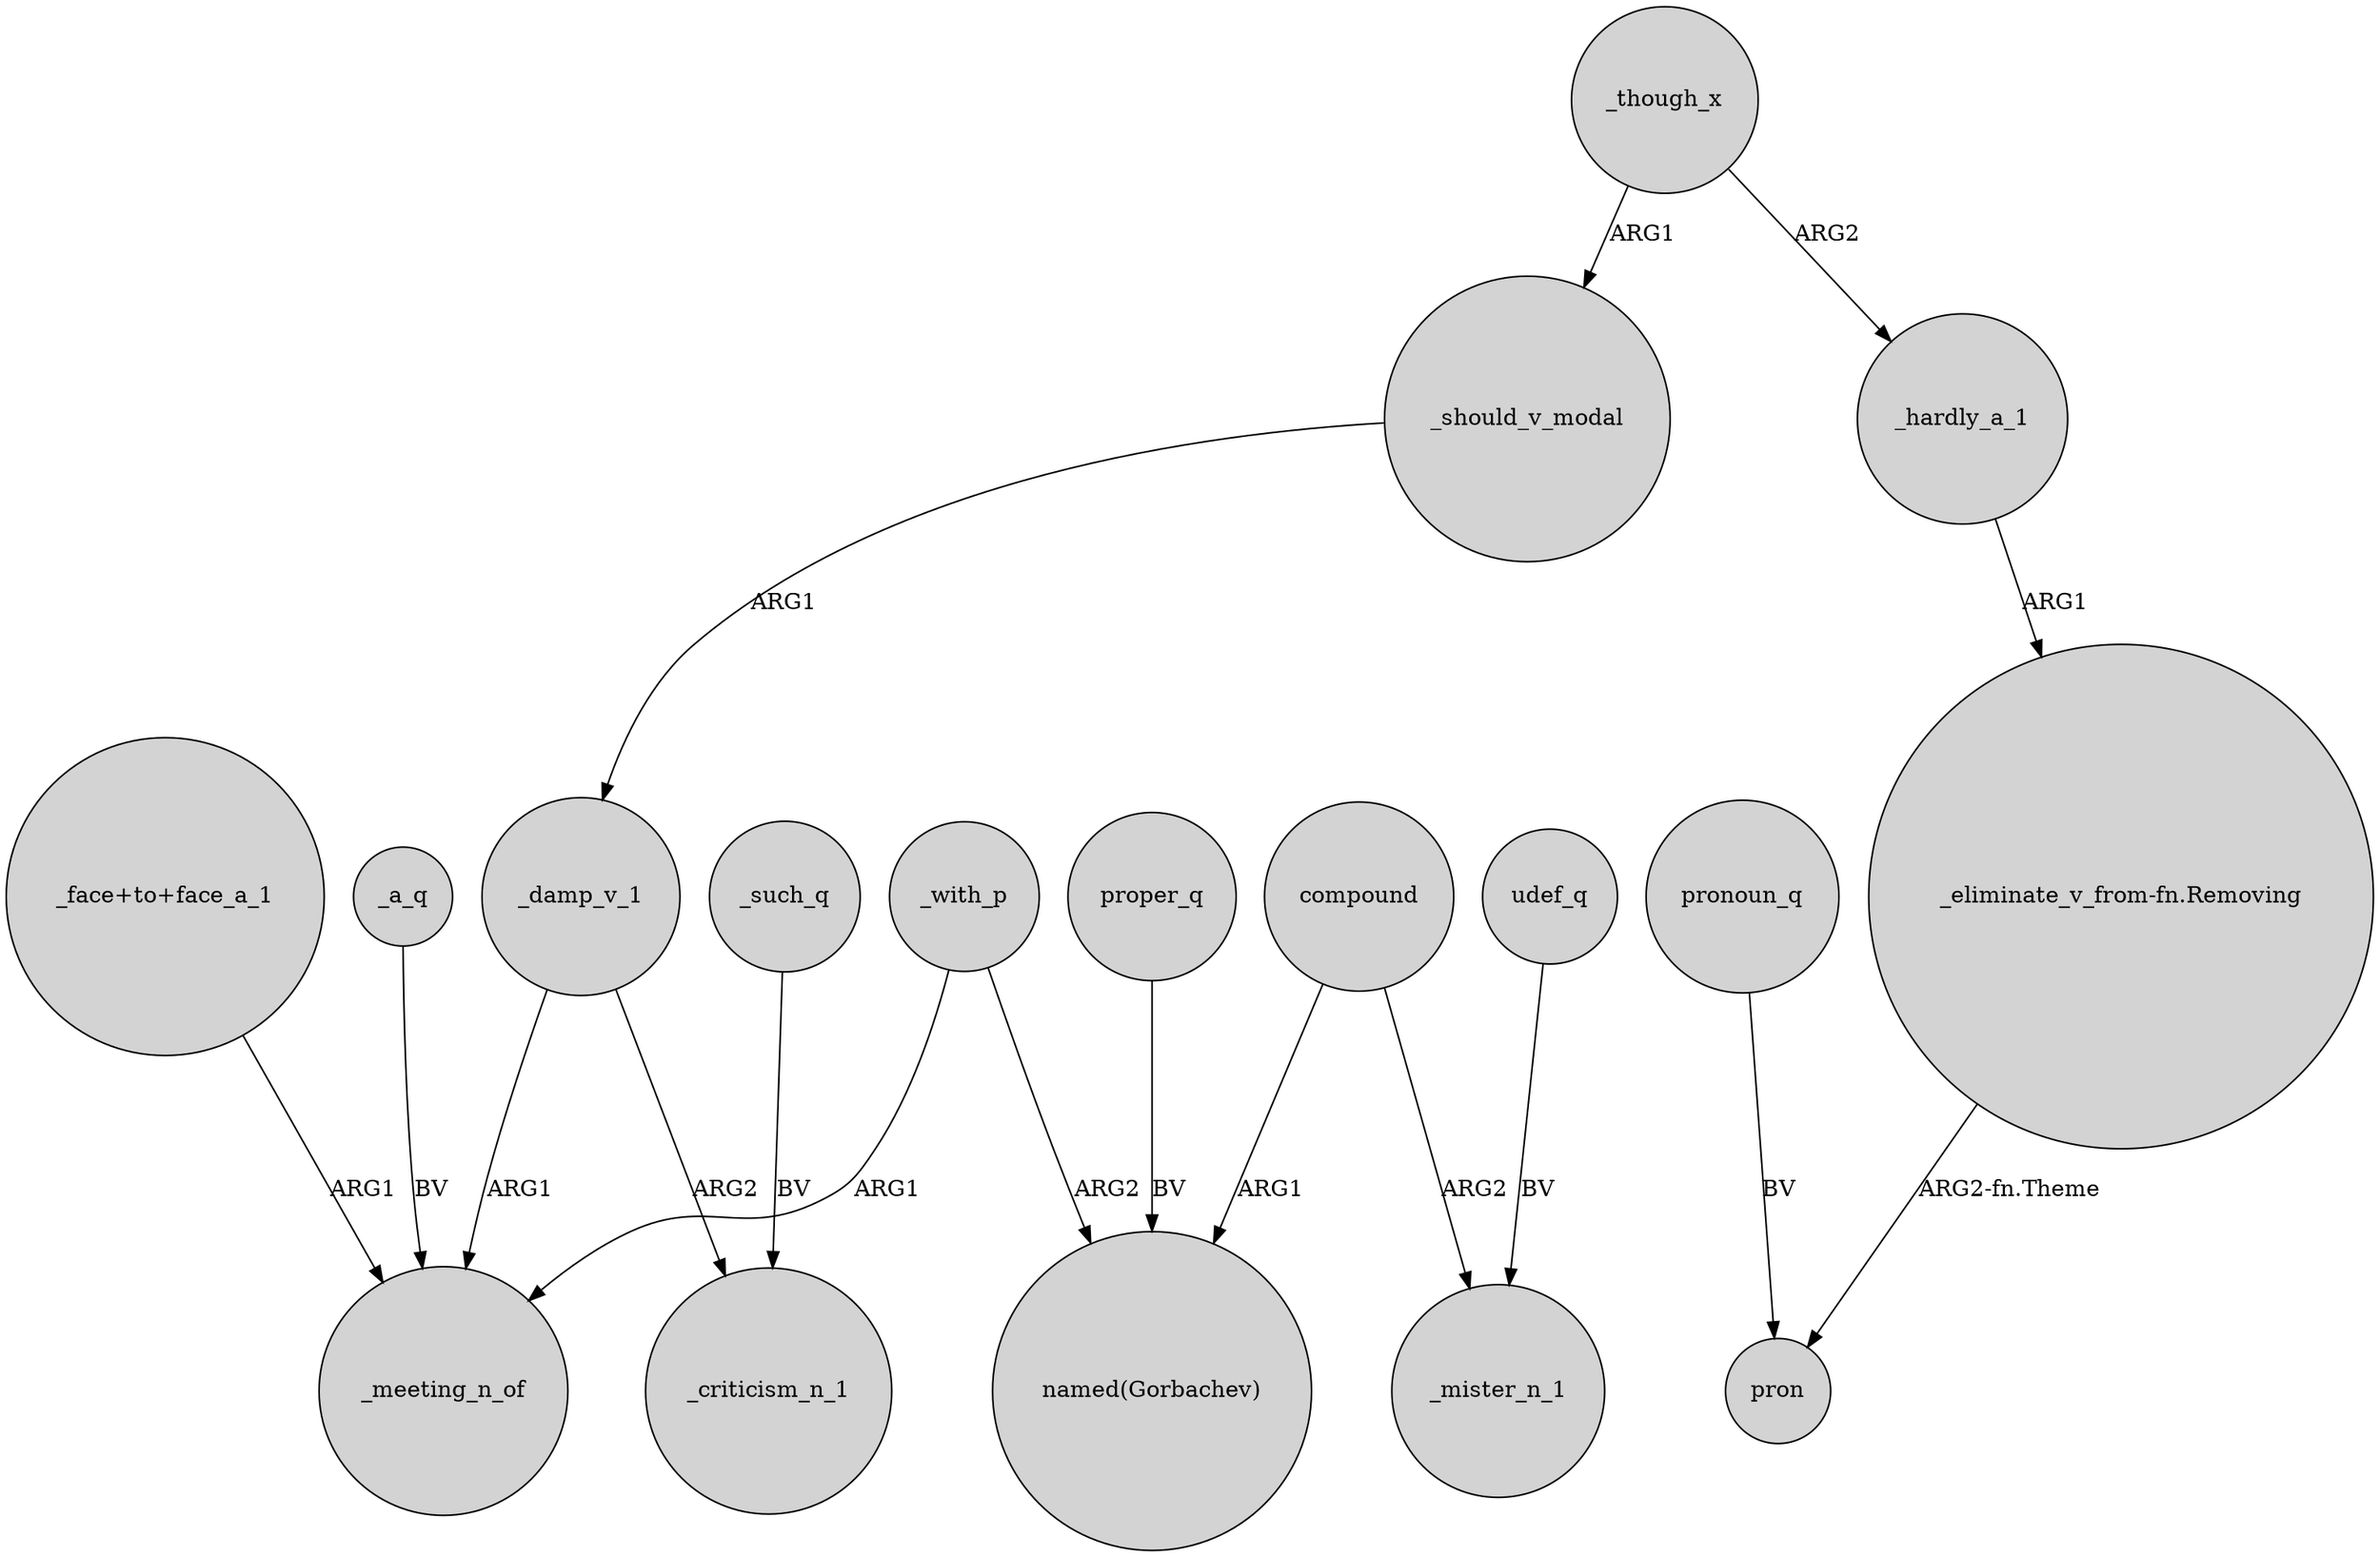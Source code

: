 digraph {
	node [shape=circle style=filled]
	_should_v_modal -> _damp_v_1 [label=ARG1]
	udef_q -> _mister_n_1 [label=BV]
	_though_x -> _should_v_modal [label=ARG1]
	_damp_v_1 -> _meeting_n_of [label=ARG1]
	_damp_v_1 -> _criticism_n_1 [label=ARG2]
	compound -> "named(Gorbachev)" [label=ARG1]
	compound -> _mister_n_1 [label=ARG2]
	_such_q -> _criticism_n_1 [label=BV]
	_a_q -> _meeting_n_of [label=BV]
	"_face+to+face_a_1" -> _meeting_n_of [label=ARG1]
	proper_q -> "named(Gorbachev)" [label=BV]
	_with_p -> "named(Gorbachev)" [label=ARG2]
	_though_x -> _hardly_a_1 [label=ARG2]
	_hardly_a_1 -> "_eliminate_v_from-fn.Removing" [label=ARG1]
	"_eliminate_v_from-fn.Removing" -> pron [label="ARG2-fn.Theme"]
	_with_p -> _meeting_n_of [label=ARG1]
	pronoun_q -> pron [label=BV]
}

